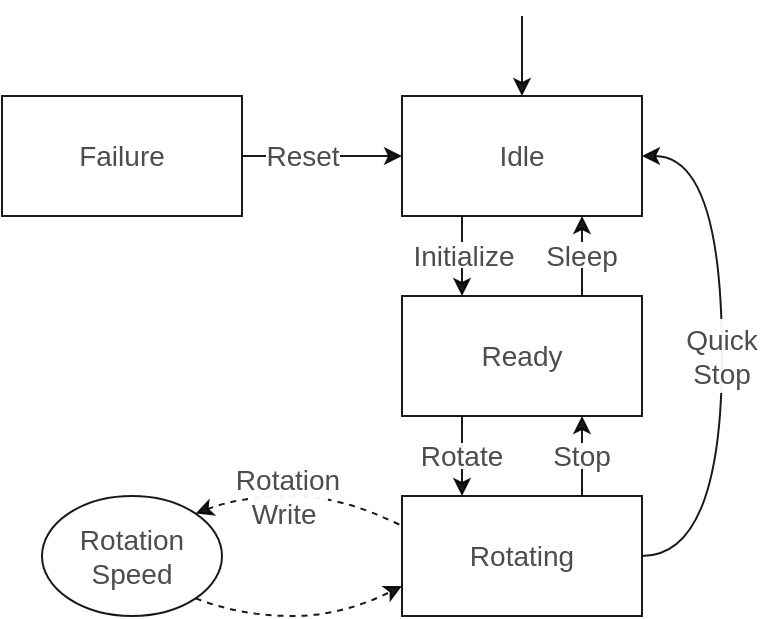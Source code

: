 <mxfile userAgent="Mozilla/5.0 (X11; Linux x86_64) AppleWebKit/537.36 (KHTML, like Gecko) draw.io/6.8.0 Chrome/59.0.307.115 Electron/1.8.6 Safari/537.36" version="8.9.1" editor="www.draw.io" type="device"><diagram id="a318deaa-7999-826d-dff8-97948866bf01" name="Page-1"><mxGraphModel dx="1247" dy="788" grid="1" gridSize="10" guides="1" tooltips="1" connect="1" arrows="1" fold="1" page="0" pageScale="1" pageWidth="390" pageHeight="310" background="#ffffff" math="0" shadow="0"><root><mxCell id="0"/><mxCell id="1" parent="0"/><mxCell id="2" value="Idle" style="rounded=0;whiteSpace=wrap;html=1;shadow=0;glass=0;strokeColor=#000000;strokeWidth=1;fillColor=#FFFFFF;fontSize=14;fontColor=#4D4D4D;opacity=90;align=center;" parent="1" vertex="1"><mxGeometry x="200" y="47" width="120" height="60" as="geometry"/></mxCell><mxCell id="3" value="Ready" style="rounded=0;whiteSpace=wrap;html=1;shadow=0;glass=0;strokeColor=#000000;strokeWidth=1;fillColor=#FFFFFF;fontSize=14;fontColor=#4D4D4D;opacity=90;align=center;" parent="1" vertex="1"><mxGeometry x="200" y="147" width="120" height="60" as="geometry"/></mxCell><mxCell id="4" value="Rotating" style="rounded=0;whiteSpace=wrap;html=1;shadow=0;glass=0;strokeColor=#000000;strokeWidth=1;fillColor=#FFFFFF;fontSize=14;fontColor=#4D4D4D;opacity=90;align=center;" parent="1" vertex="1"><mxGeometry x="200" y="247" width="120" height="60" as="geometry"/></mxCell><mxCell id="10" value="Failure" style="rounded=0;whiteSpace=wrap;html=1;shadow=0;glass=0;strokeColor=#000000;strokeWidth=1;fillColor=#FFFFFF;fontSize=14;fontColor=#4D4D4D;opacity=90;align=center;" parent="1" vertex="1"><mxGeometry y="47" width="120" height="60" as="geometry"/></mxCell><mxCell id="12" value="" style="endArrow=classic;html=1;labelBackgroundColor=#33FF33;strokeColor=#000000;fontSize=14;fontColor=#4D4D4D;opacity=90;entryX=0.5;entryY=0;" parent="1" target="2" edge="1"><mxGeometry width="50" height="50" relative="1" as="geometry"><mxPoint x="260" y="7" as="sourcePoint"/><mxPoint x="200" y="-3" as="targetPoint"/></mxGeometry></mxCell><mxCell id="13" value="" style="endArrow=classic;html=1;labelBackgroundColor=#33FF33;strokeColor=#000000;fontSize=14;fontColor=#4D4D4D;opacity=90;entryX=0;entryY=0.5;exitX=1;exitY=0.5;" parent="1" source="10" target="2" edge="1"><mxGeometry width="50" height="50" relative="1" as="geometry"><mxPoint x="100" y="157" as="sourcePoint"/><mxPoint x="150" y="107" as="targetPoint"/></mxGeometry></mxCell><mxCell id="17" value="Reset" style="text;html=1;resizable=0;points=[];align=center;verticalAlign=middle;labelBackgroundColor=#ffffff;fontSize=14;fontColor=#4D4D4D;" parent="13" vertex="1" connectable="0"><mxGeometry x="-0.273" relative="1" as="geometry"><mxPoint x="1" y="-0.5" as="offset"/></mxGeometry></mxCell><mxCell id="16" value="Rotation&lt;br&gt;Speed&lt;br&gt;" style="ellipse;whiteSpace=wrap;html=1;rounded=0;shadow=0;glass=0;strokeColor=#000000;strokeWidth=1;fillColor=#FFFFFF;fontSize=14;fontColor=#4D4D4D;opacity=90;align=center;" parent="1" vertex="1"><mxGeometry x="20" y="247" width="90" height="60" as="geometry"/></mxCell><mxCell id="18" value="" style="curved=1;endArrow=classic;html=1;labelBackgroundColor=#FFFFFF;strokeColor=#000000;fontSize=14;fontColor=#4D4D4D;opacity=90;entryX=1;entryY=0.5;exitX=1;exitY=0.5;" parent="1" source="4" target="2" edge="1"><mxGeometry width="50" height="50" relative="1" as="geometry"><mxPoint x="340" y="297" as="sourcePoint"/><mxPoint x="390" y="247" as="targetPoint"/><Array as="points"><mxPoint x="360" y="277"/><mxPoint x="360" y="77"/></Array></mxGeometry></mxCell><mxCell id="19" value="" style="endArrow=classic;html=1;labelBackgroundColor=#FFFFFF;strokeColor=#000000;fontSize=14;fontColor=#4D4D4D;opacity=90;entryX=0.75;entryY=1;exitX=0.75;exitY=0;" parent="1" source="4" target="3" edge="1"><mxGeometry width="50" height="50" relative="1" as="geometry"><mxPoint x="270" y="297" as="sourcePoint"/><mxPoint x="320" y="247" as="targetPoint"/></mxGeometry></mxCell><mxCell id="20" value="" style="endArrow=classic;html=1;labelBackgroundColor=#FFFFFF;strokeColor=#000000;fontSize=14;fontColor=#4D4D4D;opacity=90;entryX=0.75;entryY=1;exitX=0.75;exitY=0;" parent="1" source="3" target="2" edge="1"><mxGeometry width="50" height="50" relative="1" as="geometry"><mxPoint x="260" y="197" as="sourcePoint"/><mxPoint x="310" y="147" as="targetPoint"/></mxGeometry></mxCell><mxCell id="23" value="" style="endArrow=classic;html=1;labelBackgroundColor=#FFFFFF;strokeColor=#000000;fontSize=14;fontColor=#4D4D4D;opacity=90;entryX=0.25;entryY=0;exitX=0.25;exitY=1;" parent="1" source="2" target="3" edge="1"><mxGeometry width="50" height="50" relative="1" as="geometry"><mxPoint x="130" y="177" as="sourcePoint"/><mxPoint x="180" y="127" as="targetPoint"/></mxGeometry></mxCell><mxCell id="24" value="" style="endArrow=classic;html=1;labelBackgroundColor=#FFFFFF;strokeColor=#000000;fontSize=14;fontColor=#4D4D4D;opacity=90;entryX=0.25;entryY=0;exitX=0.25;exitY=1;" parent="1" source="3" target="4" edge="1"><mxGeometry width="50" height="50" relative="1" as="geometry"><mxPoint x="140" y="247" as="sourcePoint"/><mxPoint x="190" y="197" as="targetPoint"/></mxGeometry></mxCell><mxCell id="26" value="Initialize" style="text;html=1;strokeColor=none;fillColor=#ffffff;align=center;verticalAlign=middle;whiteSpace=wrap;rounded=0;shadow=0;glass=0;fontSize=14;fontColor=#4D4D4D;opacity=95;" parent="1" vertex="1"><mxGeometry x="201" y="120" width="60" height="13" as="geometry"/></mxCell><mxCell id="28" value="Rotate" style="text;html=1;strokeColor=none;fillColor=#ffffff;align=center;verticalAlign=middle;whiteSpace=wrap;rounded=0;shadow=0;glass=0;fontSize=14;fontColor=#4D4D4D;opacity=95;" parent="1" vertex="1"><mxGeometry x="215" y="220.5" width="30" height="13" as="geometry"/></mxCell><mxCell id="30" value="Sleep" style="text;html=1;strokeColor=none;fillColor=#ffffff;align=center;verticalAlign=middle;whiteSpace=wrap;rounded=0;shadow=0;glass=0;fontSize=14;fontColor=#4D4D4D;opacity=95;" parent="1" vertex="1"><mxGeometry x="270" y="120" width="40" height="13" as="geometry"/></mxCell><mxCell id="31" value="Stop" style="text;html=1;strokeColor=none;fillColor=#ffffff;align=center;verticalAlign=middle;whiteSpace=wrap;rounded=0;shadow=0;glass=0;fontSize=14;fontColor=#4D4D4D;opacity=95;" parent="1" vertex="1"><mxGeometry x="270" y="220.5" width="40" height="13" as="geometry"/></mxCell><mxCell id="34" value="Quick Stop" style="text;html=1;strokeColor=none;fillColor=#ffffff;align=center;verticalAlign=middle;whiteSpace=wrap;rounded=0;shadow=0;glass=0;fontSize=14;fontColor=#4D4D4D;opacity=95;" parent="1" vertex="1"><mxGeometry x="340" y="158.5" width="40" height="37" as="geometry"/></mxCell><mxCell id="37" value="" style="curved=1;endArrow=classic;html=1;labelBackgroundColor=#FFFFFF;strokeColor=#000000;fontSize=15;fontColor=#4D4D4D;opacity=90;entryX=0;entryY=0.75;exitX=1;exitY=1;dashed=1;" parent="1" source="16" target="4" edge="1"><mxGeometry width="50" height="50" relative="1" as="geometry"><mxPoint x="130" y="337" as="sourcePoint"/><mxPoint x="180" y="287" as="targetPoint"/><Array as="points"><mxPoint x="120" y="307"/><mxPoint x="170" y="307"/></Array></mxGeometry></mxCell><mxCell id="38" value="" style="curved=1;endArrow=none;html=1;labelBackgroundColor=#FFFFFF;strokeColor=#000000;fontSize=15;fontColor=#4D4D4D;opacity=90;entryX=0;entryY=0.25;exitX=1;exitY=0;endFill=0;startArrow=classic;startFill=1;dashed=1;" parent="1" source="16" target="4" edge="1"><mxGeometry width="50" height="50" relative="1" as="geometry"><mxPoint x="120" y="287" as="sourcePoint"/><mxPoint x="170" y="237" as="targetPoint"/><Array as="points"><mxPoint x="120" y="247"/><mxPoint x="170" y="247"/></Array></mxGeometry></mxCell><mxCell id="40" value="Rotation&lt;br&gt;Write&amp;nbsp;" style="text;html=1;strokeColor=none;fillColor=#ffffff;align=center;verticalAlign=middle;whiteSpace=wrap;rounded=0;shadow=0;glass=0;fontSize=14;fontColor=#4D4D4D;opacity=95;" parent="1" vertex="1"><mxGeometry x="123" y="238.5" width="40" height="17" as="geometry"/></mxCell></root></mxGraphModel></diagram></mxfile>